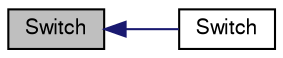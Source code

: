 digraph "Switch"
{
  bgcolor="transparent";
  edge [fontname="FreeSans",fontsize="10",labelfontname="FreeSans",labelfontsize="10"];
  node [fontname="FreeSans",fontsize="10",shape=record];
  rankdir="LR";
  Node1 [label="Switch",height=0.2,width=0.4,color="black", fillcolor="grey75", style="filled", fontcolor="black"];
  Node1 -> Node2 [dir="back",color="midnightblue",fontsize="10",style="solid",fontname="FreeSans"];
  Node2 [label="Switch",height=0.2,width=0.4,color="black",URL="$a27626.html#ae6eab8472522a842f0e9c256a98c045d",tooltip="Construct from integer values (treats integer as bool value) "];
}
